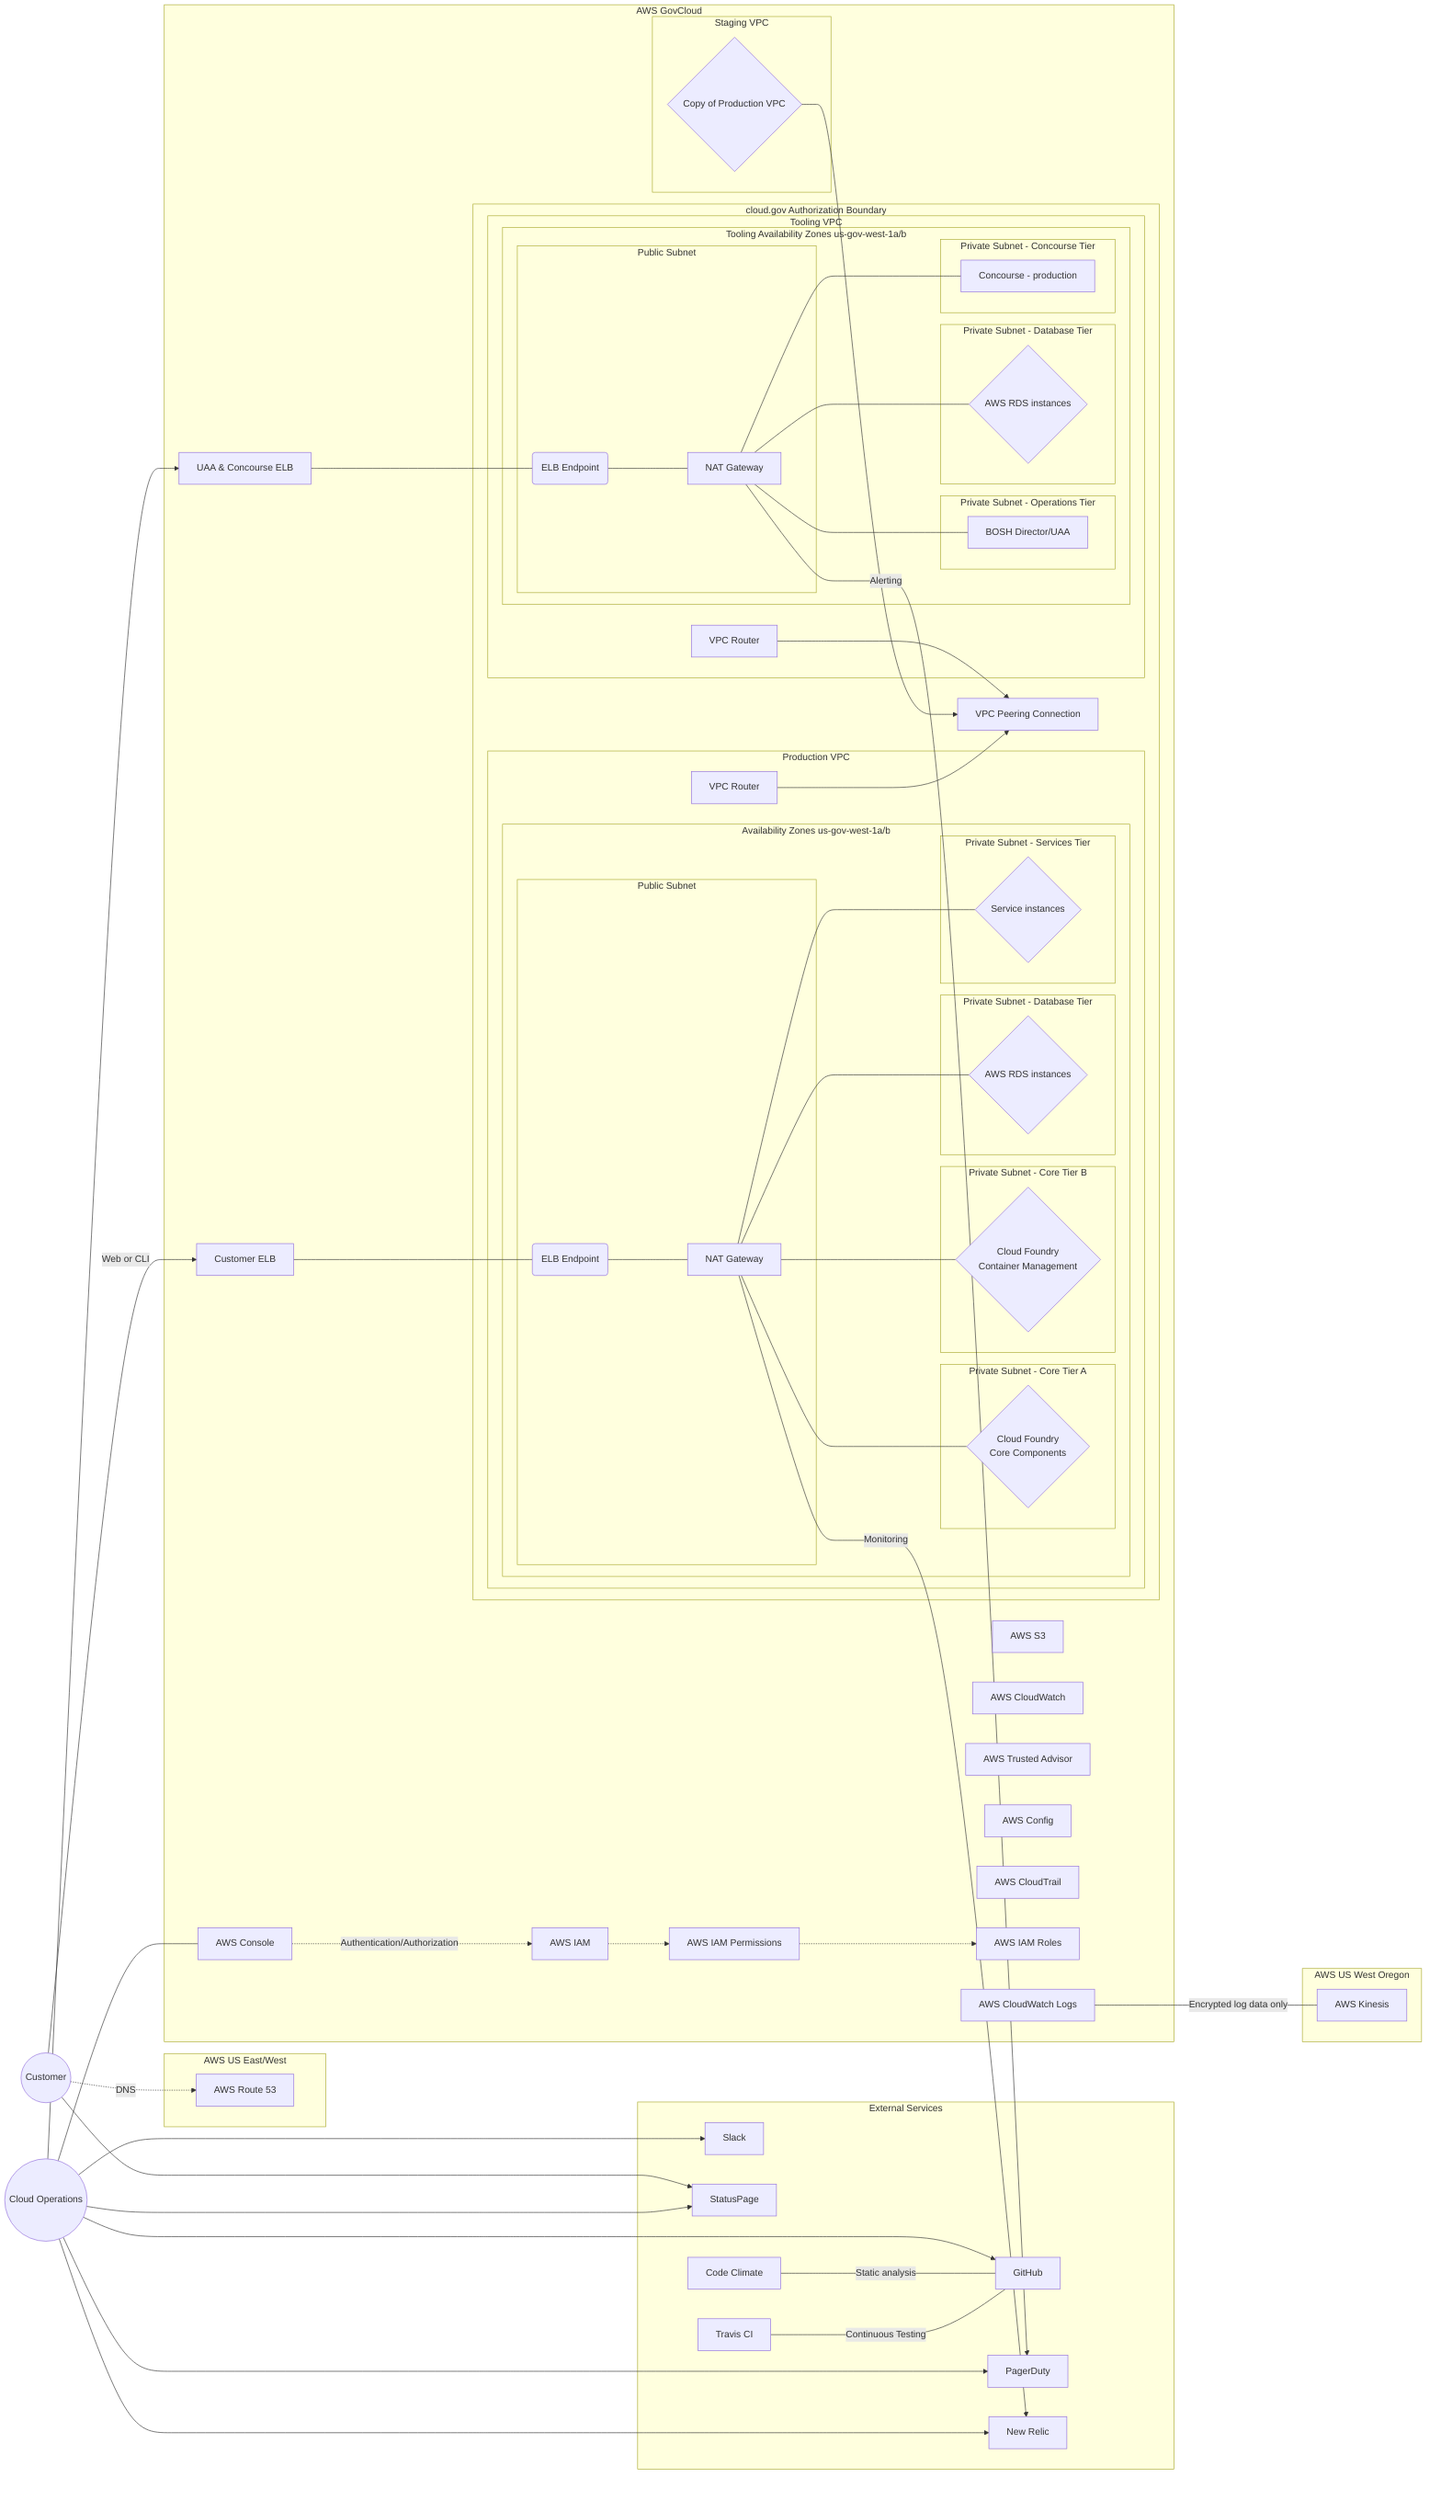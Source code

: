 %% title: 10-1 Network
%% description: Section 10 - System Environment - Figure 10-1 Network
graph LR
  subgraph External Services
    github["GitHub"]
    slack["Slack"]
    pagerduty["PagerDuty"]
    newrelic["New Relic"]
    statuspage["StatusPage"]
    codeclimate["Code Climate"]
    travis["Travis CI"]
  end
  subgraph AWS US West Oregon
    kinesis["AWS Kinesis"]
  end  
  subgraph AWS US East/West
    route53["AWS Route 53"]
  end
  subgraph AWS GovCloud
    apps-elb["Customer ELB"]
    ops-elb["UAA & Concourse ELB"]
    s3["AWS S3"]
    cloudwatch["AWS CloudWatch"]
    cloudwatch-logs["AWS CloudWatch Logs"]
    advisor["AWS Trusted Advisor"]
    config["AWS Config"]
    cloudtrail["AWS CloudTrail"]
    iam["AWS IAM"]
    iam-perms["AWS IAM Permissions"]
    iam-roles["AWS IAM Roles"]
    aws-console["AWS Console"]
    subgraph Staging VPC
      vpc-staging{Copy of Production VPC}
    end
    subgraph cloud.gov Authorization Boundary
      subgraph Production VPC
        subgraph Availability Zones us-gov-west-1a/b
          subgraph Public Subnet
            prod-nat["NAT Gateway"]
            prod-elb-endpoint("ELB Endpoint")
          end
          subgraph Private Subnet - Core Tier A
            prod-cf{"Cloud Foundry<br>Core Components"}
          end
          subgraph Private Subnet - Core Tier B
            prod-diego{"Cloud Foundry<br>Container Management"}
          end
          subgraph Private Subnet - Database Tier
            prod-rds{"AWS RDS instances"}
          end
          subgraph Private Subnet - Services Tier
            prod-services{"Service instances"}
          end
        end
        vpc-router-prod["VPC Router"]
      end
      vpc-peering["VPC Peering Connection"]
      subgraph Tooling VPC
        subgraph Tooling Availability Zones us-gov-west-1a/b
          subgraph Public Subnet
            tooling-nat["NAT Gateway"]
            tooling-elb-endpoint("ELB Endpoint")
          end
          subgraph Private Subnet - Operations Tier
            tooling-ops["BOSH Director/UAA"]
          end
          subgraph Private Subnet - Database Tier
            tooling-rds{"AWS RDS instances"}
          end
          subgraph Private Subnet - Concourse Tier
            tooling-concourse["Concourse - production"]
          end
        end
        vpc-router-tooling["VPC Router"]
      end
    end
  end
  customer(("Customer"))
  ops(("Cloud Operations"))

  customer-.DNS.->route53
  customer--Web or CLI-->apps-elb
  customer-->statuspage

  ops-->ops-elb
  ops-->github
  ops-->slack
  ops---aws-console
  ops-->newrelic
  ops-->statuspage
  ops-->pagerduty

  codeclimate-- Static analysis --- github
  travis-- Continuous Testing --- github
  prod-nat--Monitoring-->newrelic
  tooling-nat--Alerting-->pagerduty

  vpc-router-tooling-->vpc-peering
  vpc-router-prod-->vpc-peering
  vpc-staging-->vpc-peering
  aws-console-."Authentication/Authorization".->iam
  iam-.->iam-perms
  iam-perms-.->iam-roles

  apps-elb---prod-elb-endpoint
  prod-elb-endpoint---prod-nat
  prod-nat---prod-cf
  prod-nat---prod-diego
  prod-nat---prod-rds
  prod-nat---prod-services

  ops-elb---tooling-elb-endpoint
  tooling-elb-endpoint---tooling-nat
  tooling-nat---tooling-ops
  tooling-nat---tooling-rds
  tooling-nat---tooling-concourse
  
  cloudwatch-logs-- Encrypted log data only --- kinesis